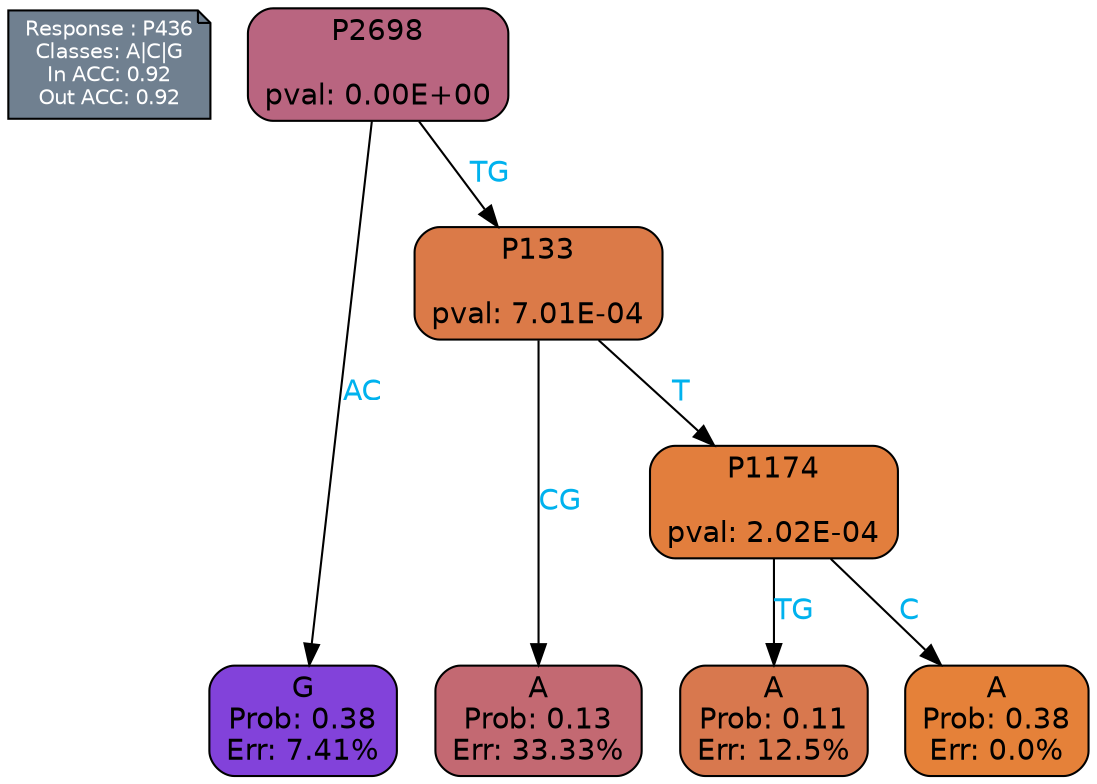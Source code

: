 digraph Tree {
node [shape=box, style="filled, rounded", color="black", fontname=helvetica] ;
graph [ranksep=equally, splines=polylines, bgcolor=transparent, dpi=600] ;
edge [fontname=helvetica] ;
LEGEND [label="Response : P436
Classes: A|C|G
In ACC: 0.92
Out ACC: 0.92
",shape=note,align=left,style=filled,fillcolor="slategray",fontcolor="white",fontsize=10];1 [label="P2698

pval: 0.00E+00", fillcolor="#b96580"] ;
2 [label="G
Prob: 0.38
Err: 7.41%", fillcolor="#8242da"] ;
3 [label="P133

pval: 7.01E-04", fillcolor="#db7a48"] ;
4 [label="A
Prob: 0.13
Err: 33.33%", fillcolor="#c36972"] ;
5 [label="P1174

pval: 2.02E-04", fillcolor="#e27e3d"] ;
6 [label="A
Prob: 0.11
Err: 12.5%", fillcolor="#d8784e"] ;
7 [label="A
Prob: 0.38
Err: 0.0%", fillcolor="#e58139"] ;
1 -> 2 [label="AC",fontcolor=deepskyblue2] ;
1 -> 3 [label="TG",fontcolor=deepskyblue2] ;
3 -> 4 [label="CG",fontcolor=deepskyblue2] ;
3 -> 5 [label="T",fontcolor=deepskyblue2] ;
5 -> 6 [label="TG",fontcolor=deepskyblue2] ;
5 -> 7 [label="C",fontcolor=deepskyblue2] ;
{rank = same; 2;4;6;7;}{rank = same; LEGEND;1;}}